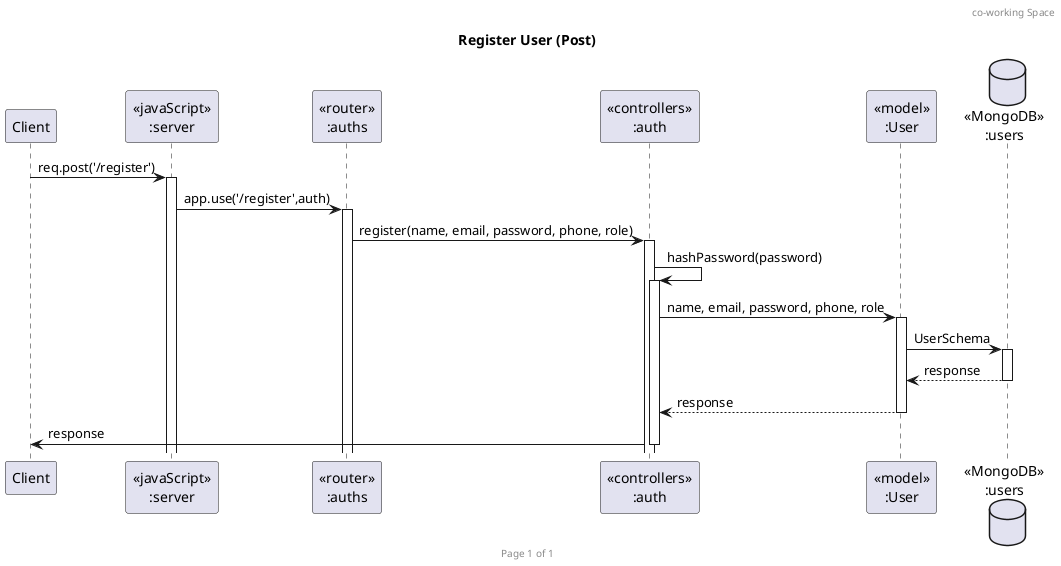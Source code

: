 @startuml Register to the system (Post)

header co-working Space 
footer Page %page% of %lastpage%
title "Register User (Post)"

participant "Client" as client
participant "<<javaScript>>\n:server" as server
participant "<<router>>\n:auths" as routerAuth
participant "<<controllers>>\n:auth" as controllersAuths
participant "<<model>>\n:User" as modelUser
database "<<MongoDB>>\n:users" as UserDatabase
  

client->server ++:req.post('/register')
server->routerAuth ++:app.use('/register',auth)
routerAuth -> controllersAuths ++:register(name, email, password, phone, role)
controllersAuths -> controllersAuths ++: hashPassword(password)
controllersAuths -> modelUser ++: name, email, password, phone, role
modelUser -> UserDatabase ++: UserSchema
' modelUser ->UserDatabase ++: UserSchema
UserDatabase --> modelUser --: response
controllersAuths <-- modelUser --: response
controllersAuths->client --:response

@enduml
